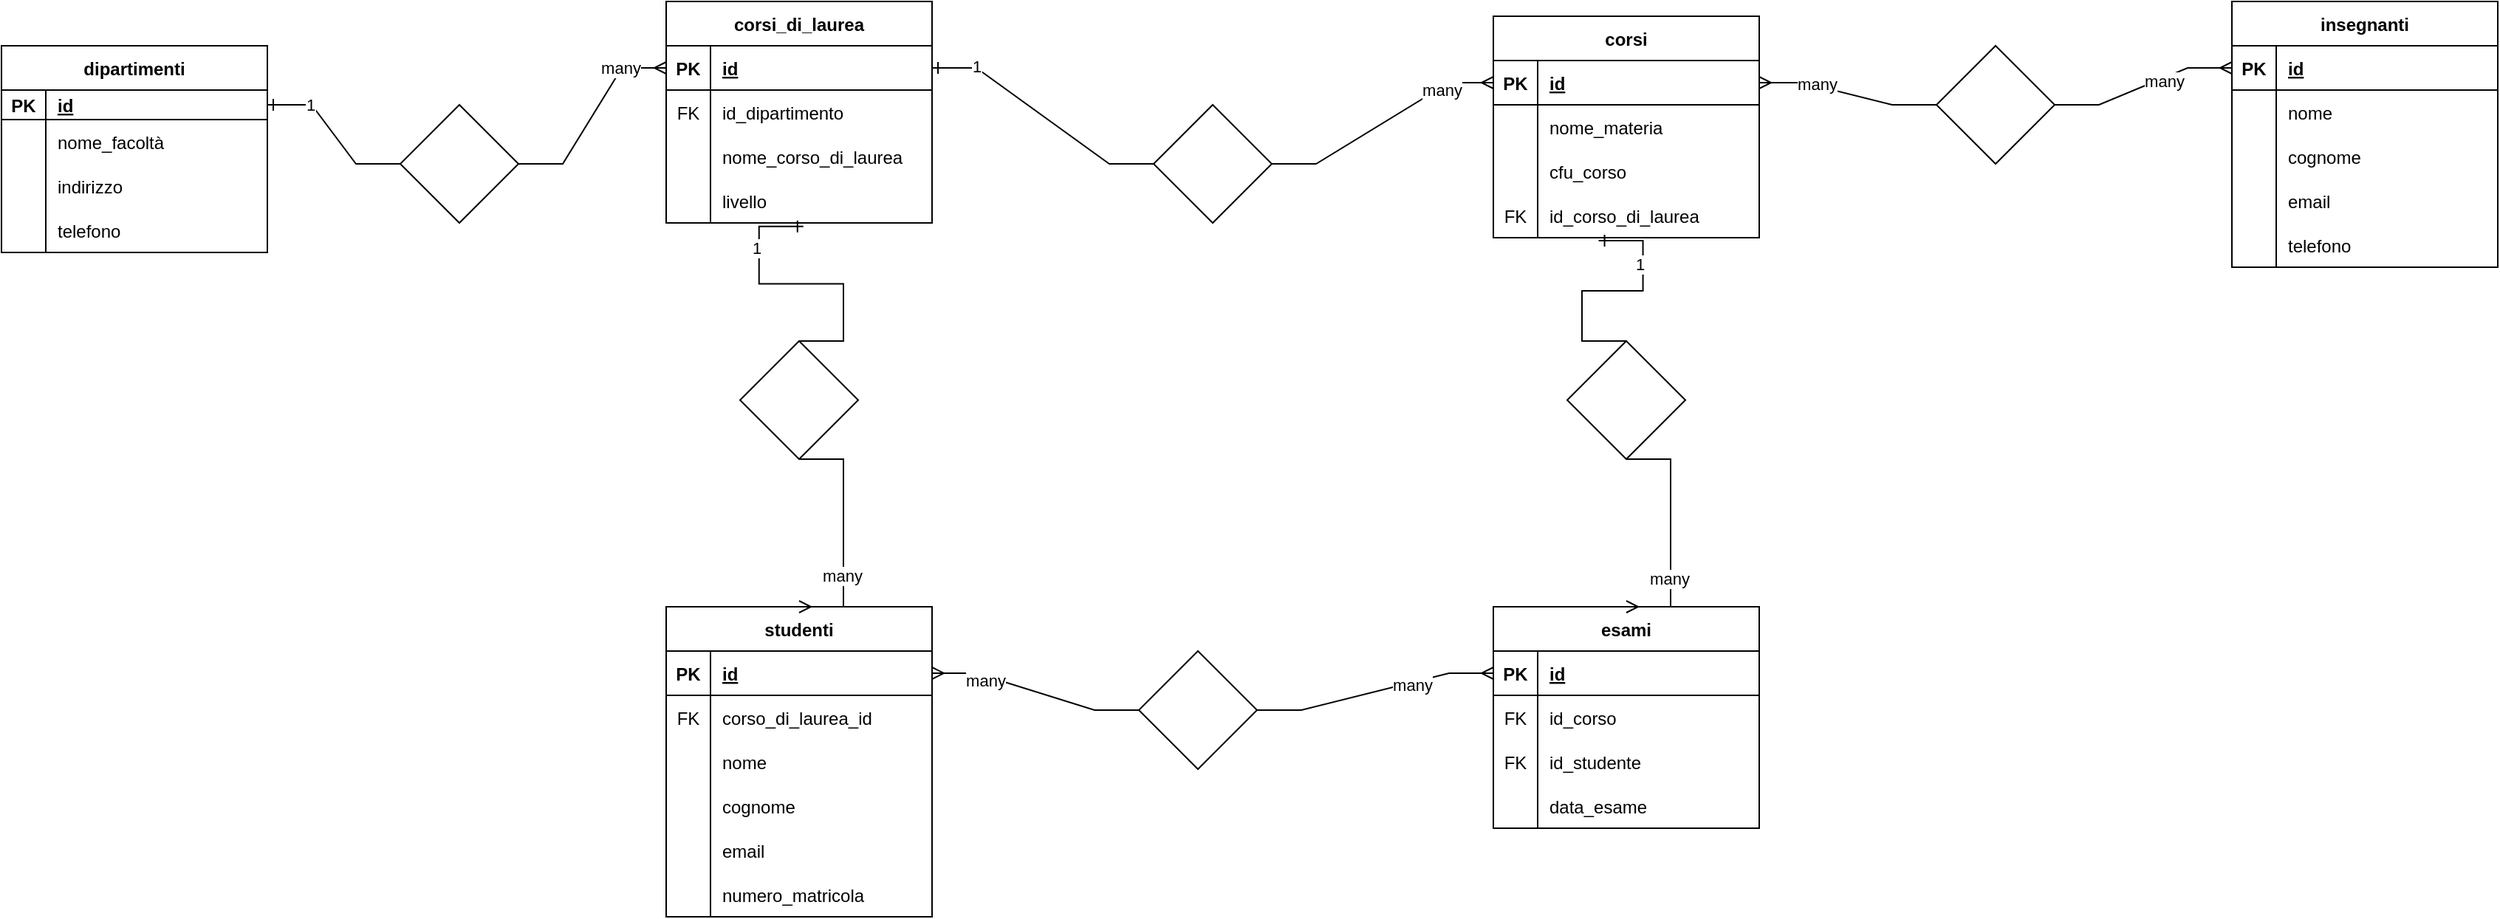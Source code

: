 <mxfile version="20.7.4" type="device"><diagram id="cUF43mzwSgtzP3LWVhd7" name="Pagina-1"><mxGraphModel dx="1036" dy="1783" grid="1" gridSize="10" guides="1" tooltips="1" connect="1" arrows="1" fold="1" page="1" pageScale="1" pageWidth="827" pageHeight="1169" math="0" shadow="0"><root><mxCell id="0"/><mxCell id="1" parent="0"/><mxCell id="SrSCU6sdBl2C8bFvkPia-28" value="dipartimenti" style="shape=table;startSize=30;container=1;collapsible=1;childLayout=tableLayout;fixedRows=1;rowLines=0;fontStyle=1;align=center;resizeLast=1;" vertex="1" parent="1"><mxGeometry x="30" y="-1130" width="180" height="140" as="geometry"/></mxCell><mxCell id="SrSCU6sdBl2C8bFvkPia-29" value="" style="shape=tableRow;horizontal=0;startSize=0;swimlaneHead=0;swimlaneBody=0;fillColor=none;collapsible=0;dropTarget=0;points=[[0,0.5],[1,0.5]];portConstraint=eastwest;top=0;left=0;right=0;bottom=1;" vertex="1" parent="SrSCU6sdBl2C8bFvkPia-28"><mxGeometry y="30" width="180" height="20" as="geometry"/></mxCell><mxCell id="SrSCU6sdBl2C8bFvkPia-30" value="PK" style="shape=partialRectangle;connectable=0;fillColor=none;top=0;left=0;bottom=0;right=0;fontStyle=1;overflow=hidden;" vertex="1" parent="SrSCU6sdBl2C8bFvkPia-29"><mxGeometry width="30" height="20" as="geometry"><mxRectangle width="30" height="20" as="alternateBounds"/></mxGeometry></mxCell><mxCell id="SrSCU6sdBl2C8bFvkPia-31" value="id" style="shape=partialRectangle;connectable=0;fillColor=none;top=0;left=0;bottom=0;right=0;align=left;spacingLeft=6;fontStyle=5;overflow=hidden;" vertex="1" parent="SrSCU6sdBl2C8bFvkPia-29"><mxGeometry x="30" width="150" height="20" as="geometry"><mxRectangle width="150" height="20" as="alternateBounds"/></mxGeometry></mxCell><mxCell id="SrSCU6sdBl2C8bFvkPia-163" value="" style="shape=tableRow;horizontal=0;startSize=0;swimlaneHead=0;swimlaneBody=0;fillColor=none;collapsible=0;dropTarget=0;points=[[0,0.5],[1,0.5]];portConstraint=eastwest;top=0;left=0;right=0;bottom=0;" vertex="1" parent="SrSCU6sdBl2C8bFvkPia-28"><mxGeometry y="50" width="180" height="30" as="geometry"/></mxCell><mxCell id="SrSCU6sdBl2C8bFvkPia-164" value="" style="shape=partialRectangle;connectable=0;fillColor=none;top=0;left=0;bottom=0;right=0;editable=1;overflow=hidden;" vertex="1" parent="SrSCU6sdBl2C8bFvkPia-163"><mxGeometry width="30" height="30" as="geometry"><mxRectangle width="30" height="30" as="alternateBounds"/></mxGeometry></mxCell><mxCell id="SrSCU6sdBl2C8bFvkPia-165" value="nome_facoltà" style="shape=partialRectangle;connectable=0;fillColor=none;top=0;left=0;bottom=0;right=0;align=left;spacingLeft=6;overflow=hidden;" vertex="1" parent="SrSCU6sdBl2C8bFvkPia-163"><mxGeometry x="30" width="150" height="30" as="geometry"><mxRectangle width="150" height="30" as="alternateBounds"/></mxGeometry></mxCell><mxCell id="SrSCU6sdBl2C8bFvkPia-166" value="" style="shape=tableRow;horizontal=0;startSize=0;swimlaneHead=0;swimlaneBody=0;fillColor=none;collapsible=0;dropTarget=0;points=[[0,0.5],[1,0.5]];portConstraint=eastwest;top=0;left=0;right=0;bottom=0;" vertex="1" parent="SrSCU6sdBl2C8bFvkPia-28"><mxGeometry y="80" width="180" height="30" as="geometry"/></mxCell><mxCell id="SrSCU6sdBl2C8bFvkPia-167" value="" style="shape=partialRectangle;connectable=0;fillColor=none;top=0;left=0;bottom=0;right=0;editable=1;overflow=hidden;" vertex="1" parent="SrSCU6sdBl2C8bFvkPia-166"><mxGeometry width="30" height="30" as="geometry"><mxRectangle width="30" height="30" as="alternateBounds"/></mxGeometry></mxCell><mxCell id="SrSCU6sdBl2C8bFvkPia-168" value="indirizzo" style="shape=partialRectangle;connectable=0;fillColor=none;top=0;left=0;bottom=0;right=0;align=left;spacingLeft=6;overflow=hidden;" vertex="1" parent="SrSCU6sdBl2C8bFvkPia-166"><mxGeometry x="30" width="150" height="30" as="geometry"><mxRectangle width="150" height="30" as="alternateBounds"/></mxGeometry></mxCell><mxCell id="SrSCU6sdBl2C8bFvkPia-32" value="" style="shape=tableRow;horizontal=0;startSize=0;swimlaneHead=0;swimlaneBody=0;fillColor=none;collapsible=0;dropTarget=0;points=[[0,0.5],[1,0.5]];portConstraint=eastwest;top=0;left=0;right=0;bottom=0;" vertex="1" parent="SrSCU6sdBl2C8bFvkPia-28"><mxGeometry y="110" width="180" height="30" as="geometry"/></mxCell><mxCell id="SrSCU6sdBl2C8bFvkPia-33" value="" style="shape=partialRectangle;connectable=0;fillColor=none;top=0;left=0;bottom=0;right=0;editable=1;overflow=hidden;" vertex="1" parent="SrSCU6sdBl2C8bFvkPia-32"><mxGeometry width="30" height="30" as="geometry"><mxRectangle width="30" height="30" as="alternateBounds"/></mxGeometry></mxCell><mxCell id="SrSCU6sdBl2C8bFvkPia-34" value="telefono" style="shape=partialRectangle;connectable=0;fillColor=none;top=0;left=0;bottom=0;right=0;align=left;spacingLeft=6;overflow=hidden;" vertex="1" parent="SrSCU6sdBl2C8bFvkPia-32"><mxGeometry x="30" width="150" height="30" as="geometry"><mxRectangle width="150" height="30" as="alternateBounds"/></mxGeometry></mxCell><mxCell id="SrSCU6sdBl2C8bFvkPia-41" value="" style="edgeStyle=entityRelationEdgeStyle;fontSize=12;html=1;endArrow=ERone;endFill=1;rounded=0;exitX=0;exitY=0.5;exitDx=0;exitDy=0;" edge="1" parent="1" source="SrSCU6sdBl2C8bFvkPia-42" target="SrSCU6sdBl2C8bFvkPia-29"><mxGeometry x="0.636" y="50" width="100" height="100" relative="1" as="geometry"><mxPoint x="260" y="-1010" as="sourcePoint"/><mxPoint x="410" y="-990" as="targetPoint"/><mxPoint as="offset"/></mxGeometry></mxCell><mxCell id="SrSCU6sdBl2C8bFvkPia-45" value="1" style="edgeLabel;html=1;align=center;verticalAlign=middle;resizable=0;points=[];" vertex="1" connectable="0" parent="SrSCU6sdBl2C8bFvkPia-41"><mxGeometry x="0.469" relative="1" as="geometry"><mxPoint as="offset"/></mxGeometry></mxCell><mxCell id="SrSCU6sdBl2C8bFvkPia-42" value="" style="rhombus;whiteSpace=wrap;html=1;" vertex="1" parent="1"><mxGeometry x="300" y="-1090" width="80" height="80" as="geometry"/></mxCell><mxCell id="SrSCU6sdBl2C8bFvkPia-46" value="corsi_di_laurea" style="shape=table;startSize=30;container=1;collapsible=1;childLayout=tableLayout;fixedRows=1;rowLines=0;fontStyle=1;align=center;resizeLast=1;" vertex="1" parent="1"><mxGeometry x="480" y="-1160" width="180" height="150" as="geometry"/></mxCell><mxCell id="SrSCU6sdBl2C8bFvkPia-47" value="" style="shape=tableRow;horizontal=0;startSize=0;swimlaneHead=0;swimlaneBody=0;fillColor=none;collapsible=0;dropTarget=0;points=[[0,0.5],[1,0.5]];portConstraint=eastwest;top=0;left=0;right=0;bottom=1;" vertex="1" parent="SrSCU6sdBl2C8bFvkPia-46"><mxGeometry y="30" width="180" height="30" as="geometry"/></mxCell><mxCell id="SrSCU6sdBl2C8bFvkPia-48" value="PK" style="shape=partialRectangle;connectable=0;fillColor=none;top=0;left=0;bottom=0;right=0;fontStyle=1;overflow=hidden;" vertex="1" parent="SrSCU6sdBl2C8bFvkPia-47"><mxGeometry width="30" height="30" as="geometry"><mxRectangle width="30" height="30" as="alternateBounds"/></mxGeometry></mxCell><mxCell id="SrSCU6sdBl2C8bFvkPia-49" value="id" style="shape=partialRectangle;connectable=0;fillColor=none;top=0;left=0;bottom=0;right=0;align=left;spacingLeft=6;fontStyle=5;overflow=hidden;" vertex="1" parent="SrSCU6sdBl2C8bFvkPia-47"><mxGeometry x="30" width="150" height="30" as="geometry"><mxRectangle width="150" height="30" as="alternateBounds"/></mxGeometry></mxCell><mxCell id="SrSCU6sdBl2C8bFvkPia-50" value="" style="shape=tableRow;horizontal=0;startSize=0;swimlaneHead=0;swimlaneBody=0;fillColor=none;collapsible=0;dropTarget=0;points=[[0,0.5],[1,0.5]];portConstraint=eastwest;top=0;left=0;right=0;bottom=0;" vertex="1" parent="SrSCU6sdBl2C8bFvkPia-46"><mxGeometry y="60" width="180" height="30" as="geometry"/></mxCell><mxCell id="SrSCU6sdBl2C8bFvkPia-51" value="FK" style="shape=partialRectangle;connectable=0;fillColor=none;top=0;left=0;bottom=0;right=0;editable=1;overflow=hidden;" vertex="1" parent="SrSCU6sdBl2C8bFvkPia-50"><mxGeometry width="30" height="30" as="geometry"><mxRectangle width="30" height="30" as="alternateBounds"/></mxGeometry></mxCell><mxCell id="SrSCU6sdBl2C8bFvkPia-52" value="id_dipartimento" style="shape=partialRectangle;connectable=0;fillColor=none;top=0;left=0;bottom=0;right=0;align=left;spacingLeft=6;overflow=hidden;" vertex="1" parent="SrSCU6sdBl2C8bFvkPia-50"><mxGeometry x="30" width="150" height="30" as="geometry"><mxRectangle width="150" height="30" as="alternateBounds"/></mxGeometry></mxCell><mxCell id="SrSCU6sdBl2C8bFvkPia-53" value="" style="shape=tableRow;horizontal=0;startSize=0;swimlaneHead=0;swimlaneBody=0;fillColor=none;collapsible=0;dropTarget=0;points=[[0,0.5],[1,0.5]];portConstraint=eastwest;top=0;left=0;right=0;bottom=0;" vertex="1" parent="SrSCU6sdBl2C8bFvkPia-46"><mxGeometry y="90" width="180" height="30" as="geometry"/></mxCell><mxCell id="SrSCU6sdBl2C8bFvkPia-54" value="" style="shape=partialRectangle;connectable=0;fillColor=none;top=0;left=0;bottom=0;right=0;editable=1;overflow=hidden;" vertex="1" parent="SrSCU6sdBl2C8bFvkPia-53"><mxGeometry width="30" height="30" as="geometry"><mxRectangle width="30" height="30" as="alternateBounds"/></mxGeometry></mxCell><mxCell id="SrSCU6sdBl2C8bFvkPia-55" value="nome_corso_di_laurea" style="shape=partialRectangle;connectable=0;fillColor=none;top=0;left=0;bottom=0;right=0;align=left;spacingLeft=6;overflow=hidden;" vertex="1" parent="SrSCU6sdBl2C8bFvkPia-53"><mxGeometry x="30" width="150" height="30" as="geometry"><mxRectangle width="150" height="30" as="alternateBounds"/></mxGeometry></mxCell><mxCell id="SrSCU6sdBl2C8bFvkPia-56" value="" style="shape=tableRow;horizontal=0;startSize=0;swimlaneHead=0;swimlaneBody=0;fillColor=none;collapsible=0;dropTarget=0;points=[[0,0.5],[1,0.5]];portConstraint=eastwest;top=0;left=0;right=0;bottom=0;" vertex="1" parent="SrSCU6sdBl2C8bFvkPia-46"><mxGeometry y="120" width="180" height="30" as="geometry"/></mxCell><mxCell id="SrSCU6sdBl2C8bFvkPia-57" value="" style="shape=partialRectangle;connectable=0;fillColor=none;top=0;left=0;bottom=0;right=0;editable=1;overflow=hidden;" vertex="1" parent="SrSCU6sdBl2C8bFvkPia-56"><mxGeometry width="30" height="30" as="geometry"><mxRectangle width="30" height="30" as="alternateBounds"/></mxGeometry></mxCell><mxCell id="SrSCU6sdBl2C8bFvkPia-58" value="livello" style="shape=partialRectangle;connectable=0;fillColor=none;top=0;left=0;bottom=0;right=0;align=left;spacingLeft=6;overflow=hidden;" vertex="1" parent="SrSCU6sdBl2C8bFvkPia-56"><mxGeometry x="30" width="150" height="30" as="geometry"><mxRectangle width="150" height="30" as="alternateBounds"/></mxGeometry></mxCell><mxCell id="SrSCU6sdBl2C8bFvkPia-59" value="" style="edgeStyle=entityRelationEdgeStyle;fontSize=12;html=1;endArrow=ERmany;rounded=0;entryX=0;entryY=0.5;entryDx=0;entryDy=0;exitX=1;exitY=0.5;exitDx=0;exitDy=0;" edge="1" parent="1" source="SrSCU6sdBl2C8bFvkPia-42" target="SrSCU6sdBl2C8bFvkPia-47"><mxGeometry x="0.642" y="318" width="100" height="100" relative="1" as="geometry"><mxPoint x="340" y="-870" as="sourcePoint"/><mxPoint x="440" y="-970" as="targetPoint"/><mxPoint x="-280" y="168" as="offset"/></mxGeometry></mxCell><mxCell id="SrSCU6sdBl2C8bFvkPia-60" value="many" style="edgeLabel;html=1;align=center;verticalAlign=middle;resizable=0;points=[];" vertex="1" connectable="0" parent="SrSCU6sdBl2C8bFvkPia-59"><mxGeometry x="0.665" y="-2" relative="1" as="geometry"><mxPoint x="-8" y="-2" as="offset"/></mxGeometry></mxCell><mxCell id="SrSCU6sdBl2C8bFvkPia-64" value="" style="rhombus;whiteSpace=wrap;html=1;" vertex="1" parent="1"><mxGeometry x="810" y="-1090" width="80" height="80" as="geometry"/></mxCell><mxCell id="SrSCU6sdBl2C8bFvkPia-65" value="" style="edgeStyle=entityRelationEdgeStyle;fontSize=12;html=1;endArrow=ERone;endFill=1;rounded=0;entryX=1;entryY=0.5;entryDx=0;entryDy=0;exitX=0;exitY=0.5;exitDx=0;exitDy=0;" edge="1" parent="1" source="SrSCU6sdBl2C8bFvkPia-64" target="SrSCU6sdBl2C8bFvkPia-47"><mxGeometry x="0.636" y="50" width="100" height="100" relative="1" as="geometry"><mxPoint x="770" y="-860" as="sourcePoint"/><mxPoint x="810" y="-1000" as="targetPoint"/><mxPoint as="offset"/></mxGeometry></mxCell><mxCell id="SrSCU6sdBl2C8bFvkPia-66" value="1" style="edgeLabel;html=1;align=center;verticalAlign=middle;resizable=0;points=[];" vertex="1" connectable="0" parent="SrSCU6sdBl2C8bFvkPia-65"><mxGeometry x="0.649" y="-1" relative="1" as="geometry"><mxPoint as="offset"/></mxGeometry></mxCell><mxCell id="SrSCU6sdBl2C8bFvkPia-67" value="corsi" style="shape=table;startSize=30;container=1;collapsible=1;childLayout=tableLayout;fixedRows=1;rowLines=0;fontStyle=1;align=center;resizeLast=1;" vertex="1" parent="1"><mxGeometry x="1040" y="-1150" width="180" height="150" as="geometry"/></mxCell><mxCell id="SrSCU6sdBl2C8bFvkPia-68" value="" style="shape=tableRow;horizontal=0;startSize=0;swimlaneHead=0;swimlaneBody=0;fillColor=none;collapsible=0;dropTarget=0;points=[[0,0.5],[1,0.5]];portConstraint=eastwest;top=0;left=0;right=0;bottom=1;" vertex="1" parent="SrSCU6sdBl2C8bFvkPia-67"><mxGeometry y="30" width="180" height="30" as="geometry"/></mxCell><mxCell id="SrSCU6sdBl2C8bFvkPia-69" value="PK" style="shape=partialRectangle;connectable=0;fillColor=none;top=0;left=0;bottom=0;right=0;fontStyle=1;overflow=hidden;" vertex="1" parent="SrSCU6sdBl2C8bFvkPia-68"><mxGeometry width="30" height="30" as="geometry"><mxRectangle width="30" height="30" as="alternateBounds"/></mxGeometry></mxCell><mxCell id="SrSCU6sdBl2C8bFvkPia-70" value="id" style="shape=partialRectangle;connectable=0;fillColor=none;top=0;left=0;bottom=0;right=0;align=left;spacingLeft=6;fontStyle=5;overflow=hidden;" vertex="1" parent="SrSCU6sdBl2C8bFvkPia-68"><mxGeometry x="30" width="150" height="30" as="geometry"><mxRectangle width="150" height="30" as="alternateBounds"/></mxGeometry></mxCell><mxCell id="SrSCU6sdBl2C8bFvkPia-71" value="" style="shape=tableRow;horizontal=0;startSize=0;swimlaneHead=0;swimlaneBody=0;fillColor=none;collapsible=0;dropTarget=0;points=[[0,0.5],[1,0.5]];portConstraint=eastwest;top=0;left=0;right=0;bottom=0;" vertex="1" parent="SrSCU6sdBl2C8bFvkPia-67"><mxGeometry y="60" width="180" height="30" as="geometry"/></mxCell><mxCell id="SrSCU6sdBl2C8bFvkPia-72" value="" style="shape=partialRectangle;connectable=0;fillColor=none;top=0;left=0;bottom=0;right=0;editable=1;overflow=hidden;" vertex="1" parent="SrSCU6sdBl2C8bFvkPia-71"><mxGeometry width="30" height="30" as="geometry"><mxRectangle width="30" height="30" as="alternateBounds"/></mxGeometry></mxCell><mxCell id="SrSCU6sdBl2C8bFvkPia-73" value="nome_materia" style="shape=partialRectangle;connectable=0;fillColor=none;top=0;left=0;bottom=0;right=0;align=left;spacingLeft=6;overflow=hidden;" vertex="1" parent="SrSCU6sdBl2C8bFvkPia-71"><mxGeometry x="30" width="150" height="30" as="geometry"><mxRectangle width="150" height="30" as="alternateBounds"/></mxGeometry></mxCell><mxCell id="SrSCU6sdBl2C8bFvkPia-119" value="" style="shape=tableRow;horizontal=0;startSize=0;swimlaneHead=0;swimlaneBody=0;fillColor=none;collapsible=0;dropTarget=0;points=[[0,0.5],[1,0.5]];portConstraint=eastwest;top=0;left=0;right=0;bottom=0;" vertex="1" parent="SrSCU6sdBl2C8bFvkPia-67"><mxGeometry y="90" width="180" height="30" as="geometry"/></mxCell><mxCell id="SrSCU6sdBl2C8bFvkPia-120" value="" style="shape=partialRectangle;connectable=0;fillColor=none;top=0;left=0;bottom=0;right=0;editable=1;overflow=hidden;" vertex="1" parent="SrSCU6sdBl2C8bFvkPia-119"><mxGeometry width="30" height="30" as="geometry"><mxRectangle width="30" height="30" as="alternateBounds"/></mxGeometry></mxCell><mxCell id="SrSCU6sdBl2C8bFvkPia-121" value="cfu_corso" style="shape=partialRectangle;connectable=0;fillColor=none;top=0;left=0;bottom=0;right=0;align=left;spacingLeft=6;overflow=hidden;" vertex="1" parent="SrSCU6sdBl2C8bFvkPia-119"><mxGeometry x="30" width="150" height="30" as="geometry"><mxRectangle width="150" height="30" as="alternateBounds"/></mxGeometry></mxCell><mxCell id="SrSCU6sdBl2C8bFvkPia-74" value="" style="shape=tableRow;horizontal=0;startSize=0;swimlaneHead=0;swimlaneBody=0;fillColor=none;collapsible=0;dropTarget=0;points=[[0,0.5],[1,0.5]];portConstraint=eastwest;top=0;left=0;right=0;bottom=0;" vertex="1" parent="SrSCU6sdBl2C8bFvkPia-67"><mxGeometry y="120" width="180" height="30" as="geometry"/></mxCell><mxCell id="SrSCU6sdBl2C8bFvkPia-75" value="FK" style="shape=partialRectangle;connectable=0;fillColor=none;top=0;left=0;bottom=0;right=0;editable=1;overflow=hidden;" vertex="1" parent="SrSCU6sdBl2C8bFvkPia-74"><mxGeometry width="30" height="30" as="geometry"><mxRectangle width="30" height="30" as="alternateBounds"/></mxGeometry></mxCell><mxCell id="SrSCU6sdBl2C8bFvkPia-76" value="id_corso_di_laurea" style="shape=partialRectangle;connectable=0;fillColor=none;top=0;left=0;bottom=0;right=0;align=left;spacingLeft=6;overflow=hidden;" vertex="1" parent="SrSCU6sdBl2C8bFvkPia-74"><mxGeometry x="30" width="150" height="30" as="geometry"><mxRectangle width="150" height="30" as="alternateBounds"/></mxGeometry></mxCell><mxCell id="SrSCU6sdBl2C8bFvkPia-80" value="" style="edgeStyle=entityRelationEdgeStyle;fontSize=12;html=1;endArrow=ERmany;rounded=0;entryX=0;entryY=0.5;entryDx=0;entryDy=0;exitX=1;exitY=0.5;exitDx=0;exitDy=0;" edge="1" parent="1" source="SrSCU6sdBl2C8bFvkPia-64" target="SrSCU6sdBl2C8bFvkPia-68"><mxGeometry x="0.642" y="318" width="100" height="100" relative="1" as="geometry"><mxPoint x="770" y="-890" as="sourcePoint"/><mxPoint x="870" y="-990" as="targetPoint"/><mxPoint x="-280" y="168" as="offset"/></mxGeometry></mxCell><mxCell id="SrSCU6sdBl2C8bFvkPia-98" value="many" style="edgeLabel;html=1;align=center;verticalAlign=middle;resizable=0;points=[];" vertex="1" connectable="0" parent="SrSCU6sdBl2C8bFvkPia-80"><mxGeometry x="0.548" y="-2" relative="1" as="geometry"><mxPoint y="-1" as="offset"/></mxGeometry></mxCell><mxCell id="SrSCU6sdBl2C8bFvkPia-81" value="insegnanti" style="shape=table;startSize=30;container=1;collapsible=1;childLayout=tableLayout;fixedRows=1;rowLines=0;fontStyle=1;align=center;resizeLast=1;" vertex="1" parent="1"><mxGeometry x="1540" y="-1160" width="180" height="180" as="geometry"/></mxCell><mxCell id="SrSCU6sdBl2C8bFvkPia-82" value="" style="shape=tableRow;horizontal=0;startSize=0;swimlaneHead=0;swimlaneBody=0;fillColor=none;collapsible=0;dropTarget=0;points=[[0,0.5],[1,0.5]];portConstraint=eastwest;top=0;left=0;right=0;bottom=1;" vertex="1" parent="SrSCU6sdBl2C8bFvkPia-81"><mxGeometry y="30" width="180" height="30" as="geometry"/></mxCell><mxCell id="SrSCU6sdBl2C8bFvkPia-83" value="PK" style="shape=partialRectangle;connectable=0;fillColor=none;top=0;left=0;bottom=0;right=0;fontStyle=1;overflow=hidden;" vertex="1" parent="SrSCU6sdBl2C8bFvkPia-82"><mxGeometry width="30" height="30" as="geometry"><mxRectangle width="30" height="30" as="alternateBounds"/></mxGeometry></mxCell><mxCell id="SrSCU6sdBl2C8bFvkPia-84" value="id" style="shape=partialRectangle;connectable=0;fillColor=none;top=0;left=0;bottom=0;right=0;align=left;spacingLeft=6;fontStyle=5;overflow=hidden;" vertex="1" parent="SrSCU6sdBl2C8bFvkPia-82"><mxGeometry x="30" width="150" height="30" as="geometry"><mxRectangle width="150" height="30" as="alternateBounds"/></mxGeometry></mxCell><mxCell id="SrSCU6sdBl2C8bFvkPia-85" value="" style="shape=tableRow;horizontal=0;startSize=0;swimlaneHead=0;swimlaneBody=0;fillColor=none;collapsible=0;dropTarget=0;points=[[0,0.5],[1,0.5]];portConstraint=eastwest;top=0;left=0;right=0;bottom=0;" vertex="1" parent="SrSCU6sdBl2C8bFvkPia-81"><mxGeometry y="60" width="180" height="30" as="geometry"/></mxCell><mxCell id="SrSCU6sdBl2C8bFvkPia-86" value="" style="shape=partialRectangle;connectable=0;fillColor=none;top=0;left=0;bottom=0;right=0;editable=1;overflow=hidden;" vertex="1" parent="SrSCU6sdBl2C8bFvkPia-85"><mxGeometry width="30" height="30" as="geometry"><mxRectangle width="30" height="30" as="alternateBounds"/></mxGeometry></mxCell><mxCell id="SrSCU6sdBl2C8bFvkPia-87" value="nome" style="shape=partialRectangle;connectable=0;fillColor=none;top=0;left=0;bottom=0;right=0;align=left;spacingLeft=6;overflow=hidden;" vertex="1" parent="SrSCU6sdBl2C8bFvkPia-85"><mxGeometry x="30" width="150" height="30" as="geometry"><mxRectangle width="150" height="30" as="alternateBounds"/></mxGeometry></mxCell><mxCell id="SrSCU6sdBl2C8bFvkPia-88" value="" style="shape=tableRow;horizontal=0;startSize=0;swimlaneHead=0;swimlaneBody=0;fillColor=none;collapsible=0;dropTarget=0;points=[[0,0.5],[1,0.5]];portConstraint=eastwest;top=0;left=0;right=0;bottom=0;" vertex="1" parent="SrSCU6sdBl2C8bFvkPia-81"><mxGeometry y="90" width="180" height="30" as="geometry"/></mxCell><mxCell id="SrSCU6sdBl2C8bFvkPia-89" value="" style="shape=partialRectangle;connectable=0;fillColor=none;top=0;left=0;bottom=0;right=0;editable=1;overflow=hidden;" vertex="1" parent="SrSCU6sdBl2C8bFvkPia-88"><mxGeometry width="30" height="30" as="geometry"><mxRectangle width="30" height="30" as="alternateBounds"/></mxGeometry></mxCell><mxCell id="SrSCU6sdBl2C8bFvkPia-90" value="cognome" style="shape=partialRectangle;connectable=0;fillColor=none;top=0;left=0;bottom=0;right=0;align=left;spacingLeft=6;overflow=hidden;" vertex="1" parent="SrSCU6sdBl2C8bFvkPia-88"><mxGeometry x="30" width="150" height="30" as="geometry"><mxRectangle width="150" height="30" as="alternateBounds"/></mxGeometry></mxCell><mxCell id="SrSCU6sdBl2C8bFvkPia-157" value="" style="shape=tableRow;horizontal=0;startSize=0;swimlaneHead=0;swimlaneBody=0;fillColor=none;collapsible=0;dropTarget=0;points=[[0,0.5],[1,0.5]];portConstraint=eastwest;top=0;left=0;right=0;bottom=0;" vertex="1" parent="SrSCU6sdBl2C8bFvkPia-81"><mxGeometry y="120" width="180" height="30" as="geometry"/></mxCell><mxCell id="SrSCU6sdBl2C8bFvkPia-158" value="" style="shape=partialRectangle;connectable=0;fillColor=none;top=0;left=0;bottom=0;right=0;editable=1;overflow=hidden;" vertex="1" parent="SrSCU6sdBl2C8bFvkPia-157"><mxGeometry width="30" height="30" as="geometry"><mxRectangle width="30" height="30" as="alternateBounds"/></mxGeometry></mxCell><mxCell id="SrSCU6sdBl2C8bFvkPia-159" value="email" style="shape=partialRectangle;connectable=0;fillColor=none;top=0;left=0;bottom=0;right=0;align=left;spacingLeft=6;overflow=hidden;" vertex="1" parent="SrSCU6sdBl2C8bFvkPia-157"><mxGeometry x="30" width="150" height="30" as="geometry"><mxRectangle width="150" height="30" as="alternateBounds"/></mxGeometry></mxCell><mxCell id="SrSCU6sdBl2C8bFvkPia-160" value="" style="shape=tableRow;horizontal=0;startSize=0;swimlaneHead=0;swimlaneBody=0;fillColor=none;collapsible=0;dropTarget=0;points=[[0,0.5],[1,0.5]];portConstraint=eastwest;top=0;left=0;right=0;bottom=0;" vertex="1" parent="SrSCU6sdBl2C8bFvkPia-81"><mxGeometry y="150" width="180" height="30" as="geometry"/></mxCell><mxCell id="SrSCU6sdBl2C8bFvkPia-161" value="" style="shape=partialRectangle;connectable=0;fillColor=none;top=0;left=0;bottom=0;right=0;editable=1;overflow=hidden;" vertex="1" parent="SrSCU6sdBl2C8bFvkPia-160"><mxGeometry width="30" height="30" as="geometry"><mxRectangle width="30" height="30" as="alternateBounds"/></mxGeometry></mxCell><mxCell id="SrSCU6sdBl2C8bFvkPia-162" value="telefono" style="shape=partialRectangle;connectable=0;fillColor=none;top=0;left=0;bottom=0;right=0;align=left;spacingLeft=6;overflow=hidden;" vertex="1" parent="SrSCU6sdBl2C8bFvkPia-160"><mxGeometry x="30" width="150" height="30" as="geometry"><mxRectangle width="150" height="30" as="alternateBounds"/></mxGeometry></mxCell><mxCell id="SrSCU6sdBl2C8bFvkPia-94" value="" style="rhombus;whiteSpace=wrap;html=1;" vertex="1" parent="1"><mxGeometry x="1340" y="-1130" width="80" height="80" as="geometry"/></mxCell><mxCell id="SrSCU6sdBl2C8bFvkPia-96" value="" style="edgeStyle=entityRelationEdgeStyle;fontSize=12;html=1;endArrow=ERmany;rounded=0;exitX=1;exitY=0.5;exitDx=0;exitDy=0;" edge="1" parent="1" source="SrSCU6sdBl2C8bFvkPia-94" target="SrSCU6sdBl2C8bFvkPia-82"><mxGeometry x="0.642" y="318" width="100" height="100" relative="1" as="geometry"><mxPoint x="1320" y="-920" as="sourcePoint"/><mxPoint x="1420" y="-1020" as="targetPoint"/><mxPoint x="-280" y="168" as="offset"/></mxGeometry></mxCell><mxCell id="SrSCU6sdBl2C8bFvkPia-100" value="many" style="edgeLabel;html=1;align=center;verticalAlign=middle;resizable=0;points=[];" vertex="1" connectable="0" parent="SrSCU6sdBl2C8bFvkPia-96"><mxGeometry x="0.232" y="-2" relative="1" as="geometry"><mxPoint as="offset"/></mxGeometry></mxCell><mxCell id="SrSCU6sdBl2C8bFvkPia-97" value="" style="edgeStyle=entityRelationEdgeStyle;fontSize=12;html=1;endArrow=ERmany;rounded=0;exitX=0;exitY=0.5;exitDx=0;exitDy=0;" edge="1" parent="1" source="SrSCU6sdBl2C8bFvkPia-94" target="SrSCU6sdBl2C8bFvkPia-68"><mxGeometry x="0.642" y="318" width="100" height="100" relative="1" as="geometry"><mxPoint x="1350" y="-890" as="sourcePoint"/><mxPoint x="1450" y="-990" as="targetPoint"/><mxPoint x="-280" y="168" as="offset"/></mxGeometry></mxCell><mxCell id="SrSCU6sdBl2C8bFvkPia-99" value="many" style="edgeLabel;html=1;align=center;verticalAlign=middle;resizable=0;points=[];" vertex="1" connectable="0" parent="SrSCU6sdBl2C8bFvkPia-97"><mxGeometry x="0.372" y="-1" relative="1" as="geometry"><mxPoint as="offset"/></mxGeometry></mxCell><mxCell id="SrSCU6sdBl2C8bFvkPia-101" value="esami" style="shape=table;startSize=30;container=1;collapsible=1;childLayout=tableLayout;fixedRows=1;rowLines=0;fontStyle=1;align=center;resizeLast=1;" vertex="1" parent="1"><mxGeometry x="1040" y="-750" width="180" height="150" as="geometry"/></mxCell><mxCell id="SrSCU6sdBl2C8bFvkPia-102" value="" style="shape=tableRow;horizontal=0;startSize=0;swimlaneHead=0;swimlaneBody=0;fillColor=none;collapsible=0;dropTarget=0;points=[[0,0.5],[1,0.5]];portConstraint=eastwest;top=0;left=0;right=0;bottom=1;" vertex="1" parent="SrSCU6sdBl2C8bFvkPia-101"><mxGeometry y="30" width="180" height="30" as="geometry"/></mxCell><mxCell id="SrSCU6sdBl2C8bFvkPia-103" value="PK" style="shape=partialRectangle;connectable=0;fillColor=none;top=0;left=0;bottom=0;right=0;fontStyle=1;overflow=hidden;" vertex="1" parent="SrSCU6sdBl2C8bFvkPia-102"><mxGeometry width="30" height="30" as="geometry"><mxRectangle width="30" height="30" as="alternateBounds"/></mxGeometry></mxCell><mxCell id="SrSCU6sdBl2C8bFvkPia-104" value="id" style="shape=partialRectangle;connectable=0;fillColor=none;top=0;left=0;bottom=0;right=0;align=left;spacingLeft=6;fontStyle=5;overflow=hidden;" vertex="1" parent="SrSCU6sdBl2C8bFvkPia-102"><mxGeometry x="30" width="150" height="30" as="geometry"><mxRectangle width="150" height="30" as="alternateBounds"/></mxGeometry></mxCell><mxCell id="SrSCU6sdBl2C8bFvkPia-105" value="" style="shape=tableRow;horizontal=0;startSize=0;swimlaneHead=0;swimlaneBody=0;fillColor=none;collapsible=0;dropTarget=0;points=[[0,0.5],[1,0.5]];portConstraint=eastwest;top=0;left=0;right=0;bottom=0;" vertex="1" parent="SrSCU6sdBl2C8bFvkPia-101"><mxGeometry y="60" width="180" height="30" as="geometry"/></mxCell><mxCell id="SrSCU6sdBl2C8bFvkPia-106" value="FK" style="shape=partialRectangle;connectable=0;fillColor=none;top=0;left=0;bottom=0;right=0;editable=1;overflow=hidden;" vertex="1" parent="SrSCU6sdBl2C8bFvkPia-105"><mxGeometry width="30" height="30" as="geometry"><mxRectangle width="30" height="30" as="alternateBounds"/></mxGeometry></mxCell><mxCell id="SrSCU6sdBl2C8bFvkPia-107" value="id_corso" style="shape=partialRectangle;connectable=0;fillColor=none;top=0;left=0;bottom=0;right=0;align=left;spacingLeft=6;overflow=hidden;" vertex="1" parent="SrSCU6sdBl2C8bFvkPia-105"><mxGeometry x="30" width="150" height="30" as="geometry"><mxRectangle width="150" height="30" as="alternateBounds"/></mxGeometry></mxCell><mxCell id="SrSCU6sdBl2C8bFvkPia-122" value="" style="shape=tableRow;horizontal=0;startSize=0;swimlaneHead=0;swimlaneBody=0;fillColor=none;collapsible=0;dropTarget=0;points=[[0,0.5],[1,0.5]];portConstraint=eastwest;top=0;left=0;right=0;bottom=0;" vertex="1" parent="SrSCU6sdBl2C8bFvkPia-101"><mxGeometry y="90" width="180" height="30" as="geometry"/></mxCell><mxCell id="SrSCU6sdBl2C8bFvkPia-123" value="FK" style="shape=partialRectangle;connectable=0;fillColor=none;top=0;left=0;bottom=0;right=0;editable=1;overflow=hidden;" vertex="1" parent="SrSCU6sdBl2C8bFvkPia-122"><mxGeometry width="30" height="30" as="geometry"><mxRectangle width="30" height="30" as="alternateBounds"/></mxGeometry></mxCell><mxCell id="SrSCU6sdBl2C8bFvkPia-124" value="id_studente" style="shape=partialRectangle;connectable=0;fillColor=none;top=0;left=0;bottom=0;right=0;align=left;spacingLeft=6;overflow=hidden;" vertex="1" parent="SrSCU6sdBl2C8bFvkPia-122"><mxGeometry x="30" width="150" height="30" as="geometry"><mxRectangle width="150" height="30" as="alternateBounds"/></mxGeometry></mxCell><mxCell id="SrSCU6sdBl2C8bFvkPia-144" value="" style="shape=tableRow;horizontal=0;startSize=0;swimlaneHead=0;swimlaneBody=0;fillColor=none;collapsible=0;dropTarget=0;points=[[0,0.5],[1,0.5]];portConstraint=eastwest;top=0;left=0;right=0;bottom=0;" vertex="1" parent="SrSCU6sdBl2C8bFvkPia-101"><mxGeometry y="120" width="180" height="30" as="geometry"/></mxCell><mxCell id="SrSCU6sdBl2C8bFvkPia-145" value="    " style="shape=partialRectangle;connectable=0;fillColor=none;top=0;left=0;bottom=0;right=0;editable=1;overflow=hidden;" vertex="1" parent="SrSCU6sdBl2C8bFvkPia-144"><mxGeometry width="30" height="30" as="geometry"><mxRectangle width="30" height="30" as="alternateBounds"/></mxGeometry></mxCell><mxCell id="SrSCU6sdBl2C8bFvkPia-146" value="data_esame" style="shape=partialRectangle;connectable=0;fillColor=none;top=0;left=0;bottom=0;right=0;align=left;spacingLeft=6;overflow=hidden;" vertex="1" parent="SrSCU6sdBl2C8bFvkPia-144"><mxGeometry x="30" width="150" height="30" as="geometry"><mxRectangle width="150" height="30" as="alternateBounds"/></mxGeometry></mxCell><mxCell id="SrSCU6sdBl2C8bFvkPia-114" value="" style="rhombus;whiteSpace=wrap;html=1;" vertex="1" parent="1"><mxGeometry x="1090" y="-930" width="80" height="80" as="geometry"/></mxCell><mxCell id="SrSCU6sdBl2C8bFvkPia-115" value="" style="edgeStyle=entityRelationEdgeStyle;fontSize=12;html=1;endArrow=ERone;endFill=1;rounded=0;entryX=0.396;entryY=1.067;entryDx=0;entryDy=0;entryPerimeter=0;exitX=0.5;exitY=0;exitDx=0;exitDy=0;" edge="1" parent="1" source="SrSCU6sdBl2C8bFvkPia-114" target="SrSCU6sdBl2C8bFvkPia-74"><mxGeometry x="0.636" y="50" width="100" height="100" relative="1" as="geometry"><mxPoint x="1170" y="-830" as="sourcePoint"/><mxPoint x="1210" y="-970" as="targetPoint"/><mxPoint as="offset"/></mxGeometry></mxCell><mxCell id="SrSCU6sdBl2C8bFvkPia-116" value="1" style="edgeLabel;html=1;align=center;verticalAlign=middle;resizable=0;points=[];" vertex="1" connectable="0" parent="SrSCU6sdBl2C8bFvkPia-115"><mxGeometry x="0.465" y="3" relative="1" as="geometry"><mxPoint as="offset"/></mxGeometry></mxCell><mxCell id="SrSCU6sdBl2C8bFvkPia-117" value="" style="edgeStyle=entityRelationEdgeStyle;fontSize=12;html=1;endArrow=ERmany;rounded=0;entryX=0.5;entryY=0;entryDx=0;entryDy=0;exitX=0.5;exitY=1;exitDx=0;exitDy=0;" edge="1" parent="1" source="SrSCU6sdBl2C8bFvkPia-114" target="SrSCU6sdBl2C8bFvkPia-101"><mxGeometry x="0.642" y="318" width="100" height="100" relative="1" as="geometry"><mxPoint x="1140" y="-850" as="sourcePoint"/><mxPoint x="1240" y="-950" as="targetPoint"/><mxPoint x="-280" y="168" as="offset"/></mxGeometry></mxCell><mxCell id="SrSCU6sdBl2C8bFvkPia-118" value="many" style="edgeLabel;html=1;align=center;verticalAlign=middle;resizable=0;points=[];" vertex="1" connectable="0" parent="SrSCU6sdBl2C8bFvkPia-117"><mxGeometry x="0.388" y="-1" relative="1" as="geometry"><mxPoint as="offset"/></mxGeometry></mxCell><mxCell id="SrSCU6sdBl2C8bFvkPia-125" value="studenti" style="shape=table;startSize=30;container=1;collapsible=1;childLayout=tableLayout;fixedRows=1;rowLines=0;fontStyle=1;align=center;resizeLast=1;" vertex="1" parent="1"><mxGeometry x="480" y="-750" width="180" height="210" as="geometry"/></mxCell><mxCell id="SrSCU6sdBl2C8bFvkPia-126" value="" style="shape=tableRow;horizontal=0;startSize=0;swimlaneHead=0;swimlaneBody=0;fillColor=none;collapsible=0;dropTarget=0;points=[[0,0.5],[1,0.5]];portConstraint=eastwest;top=0;left=0;right=0;bottom=1;" vertex="1" parent="SrSCU6sdBl2C8bFvkPia-125"><mxGeometry y="30" width="180" height="30" as="geometry"/></mxCell><mxCell id="SrSCU6sdBl2C8bFvkPia-127" value="PK" style="shape=partialRectangle;connectable=0;fillColor=none;top=0;left=0;bottom=0;right=0;fontStyle=1;overflow=hidden;" vertex="1" parent="SrSCU6sdBl2C8bFvkPia-126"><mxGeometry width="30" height="30" as="geometry"><mxRectangle width="30" height="30" as="alternateBounds"/></mxGeometry></mxCell><mxCell id="SrSCU6sdBl2C8bFvkPia-128" value="id" style="shape=partialRectangle;connectable=0;fillColor=none;top=0;left=0;bottom=0;right=0;align=left;spacingLeft=6;fontStyle=5;overflow=hidden;" vertex="1" parent="SrSCU6sdBl2C8bFvkPia-126"><mxGeometry x="30" width="150" height="30" as="geometry"><mxRectangle width="150" height="30" as="alternateBounds"/></mxGeometry></mxCell><mxCell id="SrSCU6sdBl2C8bFvkPia-129" value="" style="shape=tableRow;horizontal=0;startSize=0;swimlaneHead=0;swimlaneBody=0;fillColor=none;collapsible=0;dropTarget=0;points=[[0,0.5],[1,0.5]];portConstraint=eastwest;top=0;left=0;right=0;bottom=0;" vertex="1" parent="SrSCU6sdBl2C8bFvkPia-125"><mxGeometry y="60" width="180" height="30" as="geometry"/></mxCell><mxCell id="SrSCU6sdBl2C8bFvkPia-130" value="FK" style="shape=partialRectangle;connectable=0;fillColor=none;top=0;left=0;bottom=0;right=0;editable=1;overflow=hidden;" vertex="1" parent="SrSCU6sdBl2C8bFvkPia-129"><mxGeometry width="30" height="30" as="geometry"><mxRectangle width="30" height="30" as="alternateBounds"/></mxGeometry></mxCell><mxCell id="SrSCU6sdBl2C8bFvkPia-131" value="corso_di_laurea_id" style="shape=partialRectangle;connectable=0;fillColor=none;top=0;left=0;bottom=0;right=0;align=left;spacingLeft=6;overflow=hidden;" vertex="1" parent="SrSCU6sdBl2C8bFvkPia-129"><mxGeometry x="30" width="150" height="30" as="geometry"><mxRectangle width="150" height="30" as="alternateBounds"/></mxGeometry></mxCell><mxCell id="SrSCU6sdBl2C8bFvkPia-132" value="" style="shape=tableRow;horizontal=0;startSize=0;swimlaneHead=0;swimlaneBody=0;fillColor=none;collapsible=0;dropTarget=0;points=[[0,0.5],[1,0.5]];portConstraint=eastwest;top=0;left=0;right=0;bottom=0;" vertex="1" parent="SrSCU6sdBl2C8bFvkPia-125"><mxGeometry y="90" width="180" height="30" as="geometry"/></mxCell><mxCell id="SrSCU6sdBl2C8bFvkPia-133" value="" style="shape=partialRectangle;connectable=0;fillColor=none;top=0;left=0;bottom=0;right=0;editable=1;overflow=hidden;" vertex="1" parent="SrSCU6sdBl2C8bFvkPia-132"><mxGeometry width="30" height="30" as="geometry"><mxRectangle width="30" height="30" as="alternateBounds"/></mxGeometry></mxCell><mxCell id="SrSCU6sdBl2C8bFvkPia-134" value="nome" style="shape=partialRectangle;connectable=0;fillColor=none;top=0;left=0;bottom=0;right=0;align=left;spacingLeft=6;overflow=hidden;" vertex="1" parent="SrSCU6sdBl2C8bFvkPia-132"><mxGeometry x="30" width="150" height="30" as="geometry"><mxRectangle width="150" height="30" as="alternateBounds"/></mxGeometry></mxCell><mxCell id="SrSCU6sdBl2C8bFvkPia-135" value="" style="shape=tableRow;horizontal=0;startSize=0;swimlaneHead=0;swimlaneBody=0;fillColor=none;collapsible=0;dropTarget=0;points=[[0,0.5],[1,0.5]];portConstraint=eastwest;top=0;left=0;right=0;bottom=0;" vertex="1" parent="SrSCU6sdBl2C8bFvkPia-125"><mxGeometry y="120" width="180" height="30" as="geometry"/></mxCell><mxCell id="SrSCU6sdBl2C8bFvkPia-136" value="" style="shape=partialRectangle;connectable=0;fillColor=none;top=0;left=0;bottom=0;right=0;editable=1;overflow=hidden;" vertex="1" parent="SrSCU6sdBl2C8bFvkPia-135"><mxGeometry width="30" height="30" as="geometry"><mxRectangle width="30" height="30" as="alternateBounds"/></mxGeometry></mxCell><mxCell id="SrSCU6sdBl2C8bFvkPia-137" value="cognome" style="shape=partialRectangle;connectable=0;fillColor=none;top=0;left=0;bottom=0;right=0;align=left;spacingLeft=6;overflow=hidden;" vertex="1" parent="SrSCU6sdBl2C8bFvkPia-135"><mxGeometry x="30" width="150" height="30" as="geometry"><mxRectangle width="150" height="30" as="alternateBounds"/></mxGeometry></mxCell><mxCell id="SrSCU6sdBl2C8bFvkPia-138" value="" style="shape=tableRow;horizontal=0;startSize=0;swimlaneHead=0;swimlaneBody=0;fillColor=none;collapsible=0;dropTarget=0;points=[[0,0.5],[1,0.5]];portConstraint=eastwest;top=0;left=0;right=0;bottom=0;" vertex="1" parent="SrSCU6sdBl2C8bFvkPia-125"><mxGeometry y="150" width="180" height="30" as="geometry"/></mxCell><mxCell id="SrSCU6sdBl2C8bFvkPia-139" value="" style="shape=partialRectangle;connectable=0;fillColor=none;top=0;left=0;bottom=0;right=0;editable=1;overflow=hidden;" vertex="1" parent="SrSCU6sdBl2C8bFvkPia-138"><mxGeometry width="30" height="30" as="geometry"><mxRectangle width="30" height="30" as="alternateBounds"/></mxGeometry></mxCell><mxCell id="SrSCU6sdBl2C8bFvkPia-140" value="email" style="shape=partialRectangle;connectable=0;fillColor=none;top=0;left=0;bottom=0;right=0;align=left;spacingLeft=6;overflow=hidden;" vertex="1" parent="SrSCU6sdBl2C8bFvkPia-138"><mxGeometry x="30" width="150" height="30" as="geometry"><mxRectangle width="150" height="30" as="alternateBounds"/></mxGeometry></mxCell><mxCell id="SrSCU6sdBl2C8bFvkPia-141" value="" style="shape=tableRow;horizontal=0;startSize=0;swimlaneHead=0;swimlaneBody=0;fillColor=none;collapsible=0;dropTarget=0;points=[[0,0.5],[1,0.5]];portConstraint=eastwest;top=0;left=0;right=0;bottom=0;" vertex="1" parent="SrSCU6sdBl2C8bFvkPia-125"><mxGeometry y="180" width="180" height="30" as="geometry"/></mxCell><mxCell id="SrSCU6sdBl2C8bFvkPia-142" value="" style="shape=partialRectangle;connectable=0;fillColor=none;top=0;left=0;bottom=0;right=0;editable=1;overflow=hidden;" vertex="1" parent="SrSCU6sdBl2C8bFvkPia-141"><mxGeometry width="30" height="30" as="geometry"><mxRectangle width="30" height="30" as="alternateBounds"/></mxGeometry></mxCell><mxCell id="SrSCU6sdBl2C8bFvkPia-143" value="numero_matricola" style="shape=partialRectangle;connectable=0;fillColor=none;top=0;left=0;bottom=0;right=0;align=left;spacingLeft=6;overflow=hidden;" vertex="1" parent="SrSCU6sdBl2C8bFvkPia-141"><mxGeometry x="30" width="150" height="30" as="geometry"><mxRectangle width="150" height="30" as="alternateBounds"/></mxGeometry></mxCell><mxCell id="SrSCU6sdBl2C8bFvkPia-147" value="" style="rhombus;whiteSpace=wrap;html=1;" vertex="1" parent="1"><mxGeometry x="800" y="-720" width="80" height="80" as="geometry"/></mxCell><mxCell id="SrSCU6sdBl2C8bFvkPia-148" value="" style="edgeStyle=entityRelationEdgeStyle;fontSize=12;html=1;endArrow=ERmany;rounded=0;entryX=1;entryY=0.5;entryDx=0;entryDy=0;exitX=0;exitY=0.5;exitDx=0;exitDy=0;" edge="1" parent="1" source="SrSCU6sdBl2C8bFvkPia-147" target="SrSCU6sdBl2C8bFvkPia-126"><mxGeometry x="0.642" y="318" width="100" height="100" relative="1" as="geometry"><mxPoint x="790" y="-710" as="sourcePoint"/><mxPoint x="890" y="-810" as="targetPoint"/><mxPoint x="-280" y="168" as="offset"/></mxGeometry></mxCell><mxCell id="SrSCU6sdBl2C8bFvkPia-149" value="many" style="edgeLabel;html=1;align=center;verticalAlign=middle;resizable=0;points=[];" vertex="1" connectable="0" parent="SrSCU6sdBl2C8bFvkPia-148"><mxGeometry x="0.485" y="3" relative="1" as="geometry"><mxPoint as="offset"/></mxGeometry></mxCell><mxCell id="SrSCU6sdBl2C8bFvkPia-150" value="" style="edgeStyle=entityRelationEdgeStyle;fontSize=12;html=1;endArrow=ERmany;rounded=0;entryX=0;entryY=0.5;entryDx=0;entryDy=0;exitX=1;exitY=0.5;exitDx=0;exitDy=0;" edge="1" parent="1" source="SrSCU6sdBl2C8bFvkPia-147" target="SrSCU6sdBl2C8bFvkPia-102"><mxGeometry x="0.642" y="318" width="100" height="100" relative="1" as="geometry"><mxPoint x="790" y="-710" as="sourcePoint"/><mxPoint x="890" y="-810" as="targetPoint"/><mxPoint x="-280" y="168" as="offset"/></mxGeometry></mxCell><mxCell id="SrSCU6sdBl2C8bFvkPia-151" value="many" style="edgeLabel;html=1;align=center;verticalAlign=middle;resizable=0;points=[];" vertex="1" connectable="0" parent="SrSCU6sdBl2C8bFvkPia-150"><mxGeometry x="0.311" y="-1" relative="1" as="geometry"><mxPoint as="offset"/></mxGeometry></mxCell><mxCell id="SrSCU6sdBl2C8bFvkPia-152" value="" style="rhombus;whiteSpace=wrap;html=1;" vertex="1" parent="1"><mxGeometry x="530" y="-930" width="80" height="80" as="geometry"/></mxCell><mxCell id="SrSCU6sdBl2C8bFvkPia-154" value="" style="edgeStyle=entityRelationEdgeStyle;fontSize=12;html=1;endArrow=ERmany;rounded=0;entryX=0.5;entryY=0;entryDx=0;entryDy=0;exitX=0.5;exitY=1;exitDx=0;exitDy=0;" edge="1" parent="1" source="SrSCU6sdBl2C8bFvkPia-152" target="SrSCU6sdBl2C8bFvkPia-125"><mxGeometry x="0.642" y="318" width="100" height="100" relative="1" as="geometry"><mxPoint x="670" y="-800" as="sourcePoint"/><mxPoint x="770" y="-900" as="targetPoint"/><mxPoint x="-280" y="168" as="offset"/></mxGeometry></mxCell><mxCell id="SrSCU6sdBl2C8bFvkPia-155" value="many" style="edgeLabel;html=1;align=center;verticalAlign=middle;resizable=0;points=[];" vertex="1" connectable="0" parent="SrSCU6sdBl2C8bFvkPia-154"><mxGeometry x="0.355" y="-1" relative="1" as="geometry"><mxPoint as="offset"/></mxGeometry></mxCell><mxCell id="SrSCU6sdBl2C8bFvkPia-169" value="" style="edgeStyle=entityRelationEdgeStyle;fontSize=12;html=1;endArrow=ERone;endFill=1;rounded=0;entryX=0.516;entryY=1.08;entryDx=0;entryDy=0;entryPerimeter=0;exitX=0.5;exitY=0;exitDx=0;exitDy=0;" edge="1" parent="1" source="SrSCU6sdBl2C8bFvkPia-152" target="SrSCU6sdBl2C8bFvkPia-56"><mxGeometry x="0.636" y="50" width="100" height="100" relative="1" as="geometry"><mxPoint x="570" y="-940" as="sourcePoint"/><mxPoint x="770" y="-920" as="targetPoint"/><mxPoint as="offset"/></mxGeometry></mxCell><mxCell id="SrSCU6sdBl2C8bFvkPia-170" value="1" style="edgeLabel;html=1;align=center;verticalAlign=middle;resizable=0;points=[];" vertex="1" connectable="0" parent="SrSCU6sdBl2C8bFvkPia-169"><mxGeometry x="0.548" y="2" relative="1" as="geometry"><mxPoint as="offset"/></mxGeometry></mxCell></root></mxGraphModel></diagram></mxfile>